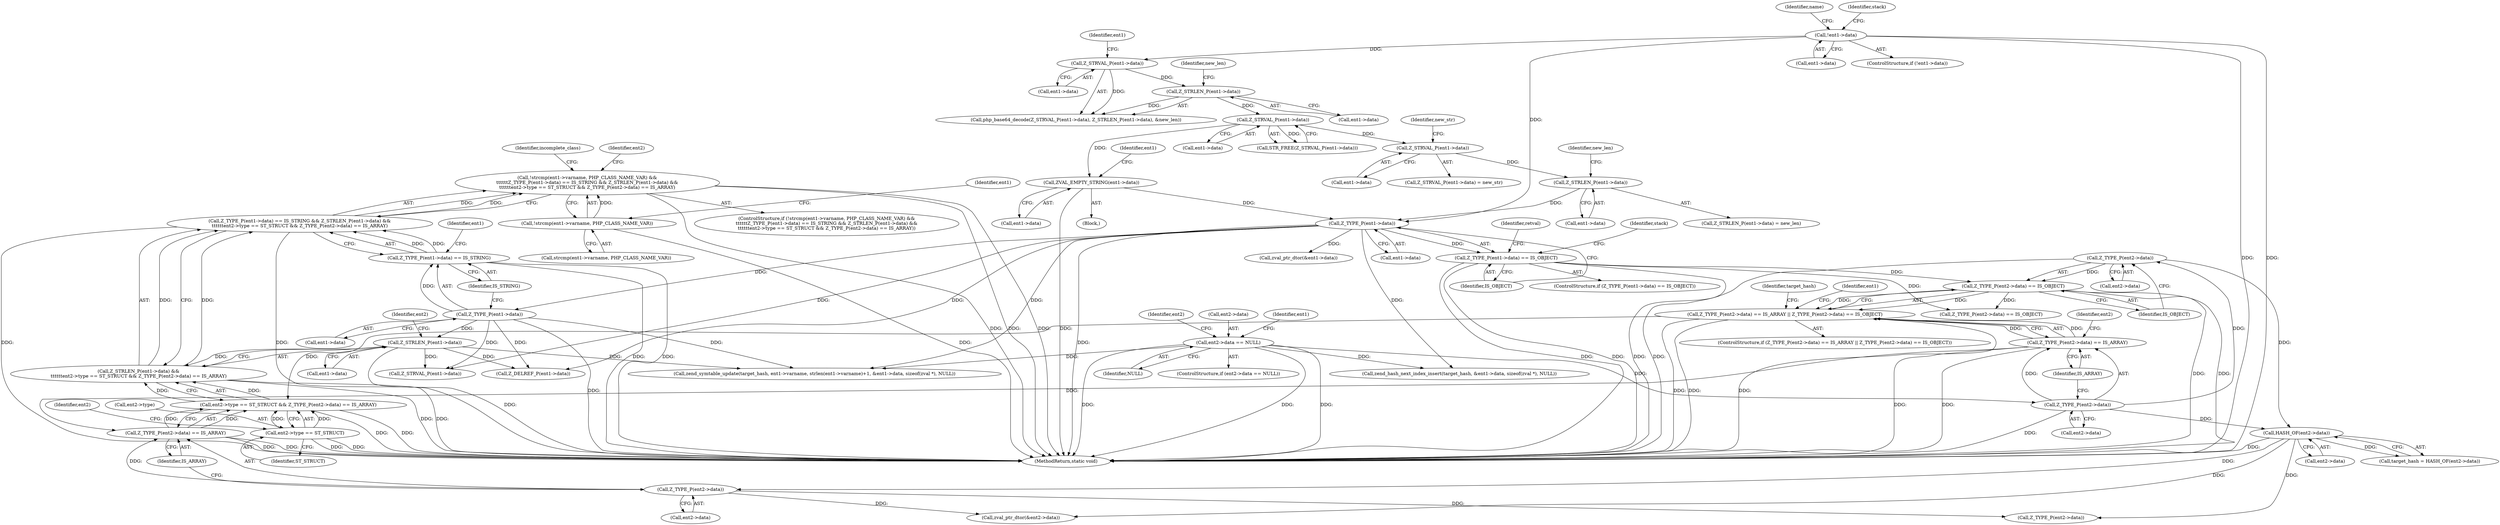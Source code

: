 digraph "0_php-src_a14fdb9746262549bbbb96abb87338bacd147e1b?w=1_0@API" {
"1000350" [label="(Call,!strcmp(ent1->varname, PHP_CLASS_NAME_VAR) &&\n\t\t\t\t\t\tZ_TYPE_P(ent1->data) == IS_STRING && Z_STRLEN_P(ent1->data) &&\n\t\t\t\t\t\tent2->type == ST_STRUCT && Z_TYPE_P(ent2->data) == IS_ARRAY)"];
"1000351" [label="(Call,!strcmp(ent1->varname, PHP_CLASS_NAME_VAR))"];
"1000357" [label="(Call,Z_TYPE_P(ent1->data) == IS_STRING && Z_STRLEN_P(ent1->data) &&\n\t\t\t\t\t\tent2->type == ST_STRUCT && Z_TYPE_P(ent2->data) == IS_ARRAY)"];
"1000358" [label="(Call,Z_TYPE_P(ent1->data) == IS_STRING)"];
"1000359" [label="(Call,Z_TYPE_P(ent1->data))"];
"1000264" [label="(Call,Z_TYPE_P(ent1->data))"];
"1000258" [label="(Call,ZVAL_EMPTY_STRING(ent1->data))"];
"1000237" [label="(Call,Z_STRVAL_P(ent1->data))"];
"1000230" [label="(Call,Z_STRLEN_P(ent1->data))"];
"1000226" [label="(Call,Z_STRVAL_P(ent1->data))"];
"1000186" [label="(Call,!ent1->data)"];
"1000251" [label="(Call,Z_STRLEN_P(ent1->data))"];
"1000245" [label="(Call,Z_STRVAL_P(ent1->data))"];
"1000364" [label="(Call,Z_STRLEN_P(ent1->data) &&\n\t\t\t\t\t\tent2->type == ST_STRUCT && Z_TYPE_P(ent2->data) == IS_ARRAY)"];
"1000365" [label="(Call,Z_STRLEN_P(ent1->data))"];
"1000369" [label="(Call,ent2->type == ST_STRUCT && Z_TYPE_P(ent2->data) == IS_ARRAY)"];
"1000370" [label="(Call,ent2->type == ST_STRUCT)"];
"1000375" [label="(Call,Z_TYPE_P(ent2->data) == IS_ARRAY)"];
"1000376" [label="(Call,Z_TYPE_P(ent2->data))"];
"1000340" [label="(Call,HASH_OF(ent2->data))"];
"1000332" [label="(Call,Z_TYPE_P(ent2->data))"];
"1000326" [label="(Call,Z_TYPE_P(ent2->data))"];
"1000309" [label="(Call,ent2->data == NULL)"];
"1000325" [label="(Call,Z_TYPE_P(ent2->data) == IS_ARRAY)"];
"1000324" [label="(Call,Z_TYPE_P(ent2->data) == IS_ARRAY || Z_TYPE_P(ent2->data) == IS_OBJECT)"];
"1000331" [label="(Call,Z_TYPE_P(ent2->data) == IS_OBJECT)"];
"1000263" [label="(Call,Z_TYPE_P(ent1->data) == IS_OBJECT)"];
"1000326" [label="(Call,Z_TYPE_P(ent2->data))"];
"1000349" [label="(ControlStructure,if (!strcmp(ent1->varname, PHP_CLASS_NAME_VAR) &&\n\t\t\t\t\t\tZ_TYPE_P(ent1->data) == IS_STRING && Z_STRLEN_P(ent1->data) &&\n\t\t\t\t\t\tent2->type == ST_STRUCT && Z_TYPE_P(ent2->data) == IS_ARRAY))"];
"1000315" [label="(Call,zval_ptr_dtor(&ent1->data))"];
"1000462" [label="(Identifier,ent2)"];
"1000258" [label="(Call,ZVAL_EMPTY_STRING(ent1->data))"];
"1000186" [label="(Call,!ent1->data)"];
"1000257" [label="(Block,)"];
"1000232" [label="(Identifier,ent1)"];
"1000522" [label="(Call,zend_hash_next_index_insert(target_hash, &ent1->data, sizeof(zval *), NULL))"];
"1000273" [label="(Identifier,retval)"];
"1000380" [label="(Identifier,IS_ARRAY)"];
"1000498" [label="(Call,zend_symtable_update(target_hash, ent1->varname, strlen(ent1->varname)+1, &ent1->data, sizeof(zval *), NULL))"];
"1000460" [label="(Call,Z_TYPE_P(ent2->data))"];
"1000265" [label="(Call,ent1->data)"];
"1000313" [label="(Identifier,NULL)"];
"1000328" [label="(Identifier,ent2)"];
"1000352" [label="(Call,strcmp(ent1->varname, PHP_CLASS_NAME_VAR))"];
"1000236" [label="(Call,STR_FREE(Z_STRVAL_P(ent1->data)))"];
"1000227" [label="(Call,ent1->data)"];
"1000325" [label="(Call,Z_TYPE_P(ent2->data) == IS_ARRAY)"];
"1000334" [label="(Identifier,ent2)"];
"1000367" [label="(Identifier,ent1)"];
"1000252" [label="(Call,ent1->data)"];
"1000371" [label="(Call,ent2->type)"];
"1000331" [label="(Call,Z_TYPE_P(ent2->data) == IS_OBJECT)"];
"1000215" [label="(Identifier,name)"];
"1000323" [label="(ControlStructure,if (Z_TYPE_P(ent2->data) == IS_ARRAY || Z_TYPE_P(ent2->data) == IS_OBJECT))"];
"1000251" [label="(Call,Z_STRLEN_P(ent1->data))"];
"1000340" [label="(Call,HASH_OF(ent2->data))"];
"1000309" [label="(Call,ent2->data == NULL)"];
"1000308" [label="(ControlStructure,if (ent2->data == NULL))"];
"1000264" [label="(Call,Z_TYPE_P(ent1->data))"];
"1000245" [label="(Call,Z_STRVAL_P(ent1->data))"];
"1000375" [label="(Call,Z_TYPE_P(ent2->data) == IS_ARRAY)"];
"1000341" [label="(Call,ent2->data)"];
"1000244" [label="(Call,Z_STRVAL_P(ent1->data) = new_str)"];
"1000365" [label="(Call,Z_STRLEN_P(ent1->data))"];
"1000263" [label="(Call,Z_TYPE_P(ent1->data) == IS_OBJECT)"];
"1000226" [label="(Call,Z_STRVAL_P(ent1->data))"];
"1000231" [label="(Call,ent1->data)"];
"1000361" [label="(Identifier,ent1)"];
"1000378" [label="(Identifier,ent2)"];
"1000310" [label="(Call,ent2->data)"];
"1000351" [label="(Call,!strcmp(ent1->varname, PHP_CLASS_NAME_VAR))"];
"1000318" [label="(Identifier,ent1)"];
"1000387" [label="(Call,Z_STRVAL_P(ent1->data))"];
"1000250" [label="(Call,Z_STRLEN_P(ent1->data) = new_len)"];
"1000370" [label="(Call,ent2->type == ST_STRUCT)"];
"1000330" [label="(Identifier,IS_ARRAY)"];
"1000294" [label="(Identifier,stack)"];
"1000360" [label="(Call,ent1->data)"];
"1000372" [label="(Identifier,ent2)"];
"1000249" [label="(Identifier,new_str)"];
"1000359" [label="(Call,Z_TYPE_P(ent1->data))"];
"1000230" [label="(Call,Z_STRLEN_P(ent1->data))"];
"1000376" [label="(Call,Z_TYPE_P(ent2->data))"];
"1000532" [label="(Identifier,ent1)"];
"1000338" [label="(Call,target_hash = HASH_OF(ent2->data))"];
"1000268" [label="(Identifier,IS_OBJECT)"];
"1000358" [label="(Call,Z_TYPE_P(ent1->data) == IS_STRING)"];
"1000336" [label="(Identifier,IS_OBJECT)"];
"1000259" [label="(Call,ent1->data)"];
"1000262" [label="(ControlStructure,if (Z_TYPE_P(ent1->data) == IS_OBJECT))"];
"1000384" [label="(Identifier,incomplete_class)"];
"1000324" [label="(Call,Z_TYPE_P(ent2->data) == IS_ARRAY || Z_TYPE_P(ent2->data) == IS_OBJECT)"];
"1000369" [label="(Call,ent2->type == ST_STRUCT && Z_TYPE_P(ent2->data) == IS_ARRAY)"];
"1000364" [label="(Call,Z_STRLEN_P(ent1->data) &&\n\t\t\t\t\t\tent2->type == ST_STRUCT && Z_TYPE_P(ent2->data) == IS_ARRAY)"];
"1000327" [label="(Call,ent2->data)"];
"1000374" [label="(Identifier,ST_STRUCT)"];
"1000246" [label="(Call,ent1->data)"];
"1000194" [label="(Identifier,stack)"];
"1000478" [label="(Call,Z_DELREF_P(ent1->data))"];
"1000332" [label="(Call,Z_TYPE_P(ent2->data))"];
"1000225" [label="(Call,php_base64_decode(Z_STRVAL_P(ent1->data), Z_STRLEN_P(ent1->data), &new_len))"];
"1000237" [label="(Call,Z_STRVAL_P(ent1->data))"];
"1000266" [label="(Identifier,ent1)"];
"1000187" [label="(Call,ent1->data)"];
"1000377" [label="(Call,ent2->data)"];
"1000255" [label="(Identifier,new_len)"];
"1000235" [label="(Identifier,new_len)"];
"1000580" [label="(MethodReturn,static void)"];
"1000350" [label="(Call,!strcmp(ent1->varname, PHP_CLASS_NAME_VAR) &&\n\t\t\t\t\t\tZ_TYPE_P(ent1->data) == IS_STRING && Z_STRLEN_P(ent1->data) &&\n\t\t\t\t\t\tent2->type == ST_STRUCT && Z_TYPE_P(ent2->data) == IS_ARRAY)"];
"1000238" [label="(Call,ent1->data)"];
"1000357" [label="(Call,Z_TYPE_P(ent1->data) == IS_STRING && Z_STRLEN_P(ent1->data) &&\n\t\t\t\t\t\tent2->type == ST_STRUCT && Z_TYPE_P(ent2->data) == IS_ARRAY)"];
"1000333" [label="(Call,ent2->data)"];
"1000339" [label="(Identifier,target_hash)"];
"1000459" [label="(Call,Z_TYPE_P(ent2->data) == IS_OBJECT)"];
"1000442" [label="(Call,zval_ptr_dtor(&ent2->data))"];
"1000185" [label="(ControlStructure,if (!ent1->data))"];
"1000363" [label="(Identifier,IS_STRING)"];
"1000366" [label="(Call,ent1->data)"];
"1000350" -> "1000349"  [label="AST: "];
"1000350" -> "1000351"  [label="CFG: "];
"1000350" -> "1000357"  [label="CFG: "];
"1000351" -> "1000350"  [label="AST: "];
"1000357" -> "1000350"  [label="AST: "];
"1000384" -> "1000350"  [label="CFG: "];
"1000462" -> "1000350"  [label="CFG: "];
"1000350" -> "1000580"  [label="DDG: "];
"1000350" -> "1000580"  [label="DDG: "];
"1000350" -> "1000580"  [label="DDG: "];
"1000351" -> "1000350"  [label="DDG: "];
"1000357" -> "1000350"  [label="DDG: "];
"1000357" -> "1000350"  [label="DDG: "];
"1000351" -> "1000352"  [label="CFG: "];
"1000352" -> "1000351"  [label="AST: "];
"1000361" -> "1000351"  [label="CFG: "];
"1000351" -> "1000580"  [label="DDG: "];
"1000357" -> "1000358"  [label="CFG: "];
"1000357" -> "1000364"  [label="CFG: "];
"1000358" -> "1000357"  [label="AST: "];
"1000364" -> "1000357"  [label="AST: "];
"1000357" -> "1000580"  [label="DDG: "];
"1000357" -> "1000580"  [label="DDG: "];
"1000358" -> "1000357"  [label="DDG: "];
"1000358" -> "1000357"  [label="DDG: "];
"1000364" -> "1000357"  [label="DDG: "];
"1000364" -> "1000357"  [label="DDG: "];
"1000358" -> "1000363"  [label="CFG: "];
"1000359" -> "1000358"  [label="AST: "];
"1000363" -> "1000358"  [label="AST: "];
"1000367" -> "1000358"  [label="CFG: "];
"1000358" -> "1000580"  [label="DDG: "];
"1000358" -> "1000580"  [label="DDG: "];
"1000359" -> "1000358"  [label="DDG: "];
"1000359" -> "1000360"  [label="CFG: "];
"1000360" -> "1000359"  [label="AST: "];
"1000363" -> "1000359"  [label="CFG: "];
"1000359" -> "1000580"  [label="DDG: "];
"1000264" -> "1000359"  [label="DDG: "];
"1000359" -> "1000365"  [label="DDG: "];
"1000359" -> "1000387"  [label="DDG: "];
"1000359" -> "1000478"  [label="DDG: "];
"1000359" -> "1000498"  [label="DDG: "];
"1000264" -> "1000263"  [label="AST: "];
"1000264" -> "1000265"  [label="CFG: "];
"1000265" -> "1000264"  [label="AST: "];
"1000268" -> "1000264"  [label="CFG: "];
"1000264" -> "1000580"  [label="DDG: "];
"1000264" -> "1000263"  [label="DDG: "];
"1000258" -> "1000264"  [label="DDG: "];
"1000186" -> "1000264"  [label="DDG: "];
"1000251" -> "1000264"  [label="DDG: "];
"1000264" -> "1000315"  [label="DDG: "];
"1000264" -> "1000387"  [label="DDG: "];
"1000264" -> "1000478"  [label="DDG: "];
"1000264" -> "1000498"  [label="DDG: "];
"1000264" -> "1000522"  [label="DDG: "];
"1000258" -> "1000257"  [label="AST: "];
"1000258" -> "1000259"  [label="CFG: "];
"1000259" -> "1000258"  [label="AST: "];
"1000266" -> "1000258"  [label="CFG: "];
"1000258" -> "1000580"  [label="DDG: "];
"1000237" -> "1000258"  [label="DDG: "];
"1000237" -> "1000236"  [label="AST: "];
"1000237" -> "1000238"  [label="CFG: "];
"1000238" -> "1000237"  [label="AST: "];
"1000236" -> "1000237"  [label="CFG: "];
"1000237" -> "1000236"  [label="DDG: "];
"1000230" -> "1000237"  [label="DDG: "];
"1000237" -> "1000245"  [label="DDG: "];
"1000230" -> "1000225"  [label="AST: "];
"1000230" -> "1000231"  [label="CFG: "];
"1000231" -> "1000230"  [label="AST: "];
"1000235" -> "1000230"  [label="CFG: "];
"1000230" -> "1000225"  [label="DDG: "];
"1000226" -> "1000230"  [label="DDG: "];
"1000226" -> "1000225"  [label="AST: "];
"1000226" -> "1000227"  [label="CFG: "];
"1000227" -> "1000226"  [label="AST: "];
"1000232" -> "1000226"  [label="CFG: "];
"1000226" -> "1000225"  [label="DDG: "];
"1000186" -> "1000226"  [label="DDG: "];
"1000186" -> "1000185"  [label="AST: "];
"1000186" -> "1000187"  [label="CFG: "];
"1000187" -> "1000186"  [label="AST: "];
"1000194" -> "1000186"  [label="CFG: "];
"1000215" -> "1000186"  [label="CFG: "];
"1000186" -> "1000580"  [label="DDG: "];
"1000186" -> "1000580"  [label="DDG: "];
"1000251" -> "1000250"  [label="AST: "];
"1000251" -> "1000252"  [label="CFG: "];
"1000252" -> "1000251"  [label="AST: "];
"1000255" -> "1000251"  [label="CFG: "];
"1000245" -> "1000251"  [label="DDG: "];
"1000245" -> "1000244"  [label="AST: "];
"1000245" -> "1000246"  [label="CFG: "];
"1000246" -> "1000245"  [label="AST: "];
"1000249" -> "1000245"  [label="CFG: "];
"1000364" -> "1000365"  [label="CFG: "];
"1000364" -> "1000369"  [label="CFG: "];
"1000365" -> "1000364"  [label="AST: "];
"1000369" -> "1000364"  [label="AST: "];
"1000364" -> "1000580"  [label="DDG: "];
"1000364" -> "1000580"  [label="DDG: "];
"1000365" -> "1000364"  [label="DDG: "];
"1000369" -> "1000364"  [label="DDG: "];
"1000369" -> "1000364"  [label="DDG: "];
"1000365" -> "1000366"  [label="CFG: "];
"1000366" -> "1000365"  [label="AST: "];
"1000372" -> "1000365"  [label="CFG: "];
"1000365" -> "1000580"  [label="DDG: "];
"1000365" -> "1000387"  [label="DDG: "];
"1000365" -> "1000478"  [label="DDG: "];
"1000365" -> "1000498"  [label="DDG: "];
"1000369" -> "1000370"  [label="CFG: "];
"1000369" -> "1000375"  [label="CFG: "];
"1000370" -> "1000369"  [label="AST: "];
"1000375" -> "1000369"  [label="AST: "];
"1000369" -> "1000580"  [label="DDG: "];
"1000369" -> "1000580"  [label="DDG: "];
"1000370" -> "1000369"  [label="DDG: "];
"1000370" -> "1000369"  [label="DDG: "];
"1000375" -> "1000369"  [label="DDG: "];
"1000375" -> "1000369"  [label="DDG: "];
"1000324" -> "1000369"  [label="DDG: "];
"1000370" -> "1000374"  [label="CFG: "];
"1000371" -> "1000370"  [label="AST: "];
"1000374" -> "1000370"  [label="AST: "];
"1000378" -> "1000370"  [label="CFG: "];
"1000370" -> "1000580"  [label="DDG: "];
"1000370" -> "1000580"  [label="DDG: "];
"1000375" -> "1000380"  [label="CFG: "];
"1000376" -> "1000375"  [label="AST: "];
"1000380" -> "1000375"  [label="AST: "];
"1000375" -> "1000580"  [label="DDG: "];
"1000375" -> "1000580"  [label="DDG: "];
"1000376" -> "1000375"  [label="DDG: "];
"1000325" -> "1000375"  [label="DDG: "];
"1000376" -> "1000377"  [label="CFG: "];
"1000377" -> "1000376"  [label="AST: "];
"1000380" -> "1000376"  [label="CFG: "];
"1000340" -> "1000376"  [label="DDG: "];
"1000376" -> "1000442"  [label="DDG: "];
"1000376" -> "1000460"  [label="DDG: "];
"1000340" -> "1000338"  [label="AST: "];
"1000340" -> "1000341"  [label="CFG: "];
"1000341" -> "1000340"  [label="AST: "];
"1000338" -> "1000340"  [label="CFG: "];
"1000340" -> "1000580"  [label="DDG: "];
"1000340" -> "1000338"  [label="DDG: "];
"1000332" -> "1000340"  [label="DDG: "];
"1000326" -> "1000340"  [label="DDG: "];
"1000340" -> "1000442"  [label="DDG: "];
"1000340" -> "1000460"  [label="DDG: "];
"1000332" -> "1000331"  [label="AST: "];
"1000332" -> "1000333"  [label="CFG: "];
"1000333" -> "1000332"  [label="AST: "];
"1000336" -> "1000332"  [label="CFG: "];
"1000332" -> "1000580"  [label="DDG: "];
"1000332" -> "1000331"  [label="DDG: "];
"1000326" -> "1000332"  [label="DDG: "];
"1000326" -> "1000325"  [label="AST: "];
"1000326" -> "1000327"  [label="CFG: "];
"1000327" -> "1000326"  [label="AST: "];
"1000330" -> "1000326"  [label="CFG: "];
"1000326" -> "1000580"  [label="DDG: "];
"1000326" -> "1000325"  [label="DDG: "];
"1000309" -> "1000326"  [label="DDG: "];
"1000309" -> "1000308"  [label="AST: "];
"1000309" -> "1000313"  [label="CFG: "];
"1000310" -> "1000309"  [label="AST: "];
"1000313" -> "1000309"  [label="AST: "];
"1000318" -> "1000309"  [label="CFG: "];
"1000328" -> "1000309"  [label="CFG: "];
"1000309" -> "1000580"  [label="DDG: "];
"1000309" -> "1000580"  [label="DDG: "];
"1000309" -> "1000580"  [label="DDG: "];
"1000309" -> "1000498"  [label="DDG: "];
"1000309" -> "1000522"  [label="DDG: "];
"1000325" -> "1000324"  [label="AST: "];
"1000325" -> "1000330"  [label="CFG: "];
"1000330" -> "1000325"  [label="AST: "];
"1000334" -> "1000325"  [label="CFG: "];
"1000324" -> "1000325"  [label="CFG: "];
"1000325" -> "1000580"  [label="DDG: "];
"1000325" -> "1000580"  [label="DDG: "];
"1000325" -> "1000324"  [label="DDG: "];
"1000325" -> "1000324"  [label="DDG: "];
"1000324" -> "1000323"  [label="AST: "];
"1000324" -> "1000331"  [label="CFG: "];
"1000331" -> "1000324"  [label="AST: "];
"1000339" -> "1000324"  [label="CFG: "];
"1000532" -> "1000324"  [label="CFG: "];
"1000324" -> "1000580"  [label="DDG: "];
"1000324" -> "1000580"  [label="DDG: "];
"1000324" -> "1000580"  [label="DDG: "];
"1000331" -> "1000324"  [label="DDG: "];
"1000331" -> "1000324"  [label="DDG: "];
"1000331" -> "1000336"  [label="CFG: "];
"1000336" -> "1000331"  [label="AST: "];
"1000331" -> "1000580"  [label="DDG: "];
"1000331" -> "1000580"  [label="DDG: "];
"1000263" -> "1000331"  [label="DDG: "];
"1000331" -> "1000459"  [label="DDG: "];
"1000263" -> "1000262"  [label="AST: "];
"1000263" -> "1000268"  [label="CFG: "];
"1000268" -> "1000263"  [label="AST: "];
"1000273" -> "1000263"  [label="CFG: "];
"1000294" -> "1000263"  [label="CFG: "];
"1000263" -> "1000580"  [label="DDG: "];
"1000263" -> "1000580"  [label="DDG: "];
"1000263" -> "1000580"  [label="DDG: "];
"1000263" -> "1000459"  [label="DDG: "];
}
